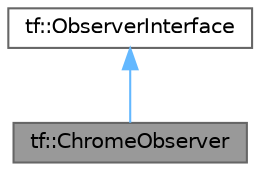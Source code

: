 digraph "tf::ChromeObserver"
{
 // LATEX_PDF_SIZE
  bgcolor="transparent";
  edge [fontname=Helvetica,fontsize=10,labelfontname=Helvetica,labelfontsize=10];
  node [fontname=Helvetica,fontsize=10,shape=box,height=0.2,width=0.4];
  Node1 [id="Node000001",label="tf::ChromeObserver",height=0.2,width=0.4,color="gray40", fillcolor="grey60", style="filled", fontcolor="black",tooltip="class to create an observer based on Chrome tracing format"];
  Node2 -> Node1 [id="edge1_Node000001_Node000002",dir="back",color="steelblue1",style="solid",tooltip=" "];
  Node2 [id="Node000002",label="tf::ObserverInterface",height=0.2,width=0.4,color="gray40", fillcolor="white", style="filled",URL="$classtf_1_1_observer_interface.html",tooltip="class to derive an executor observer"];
}
